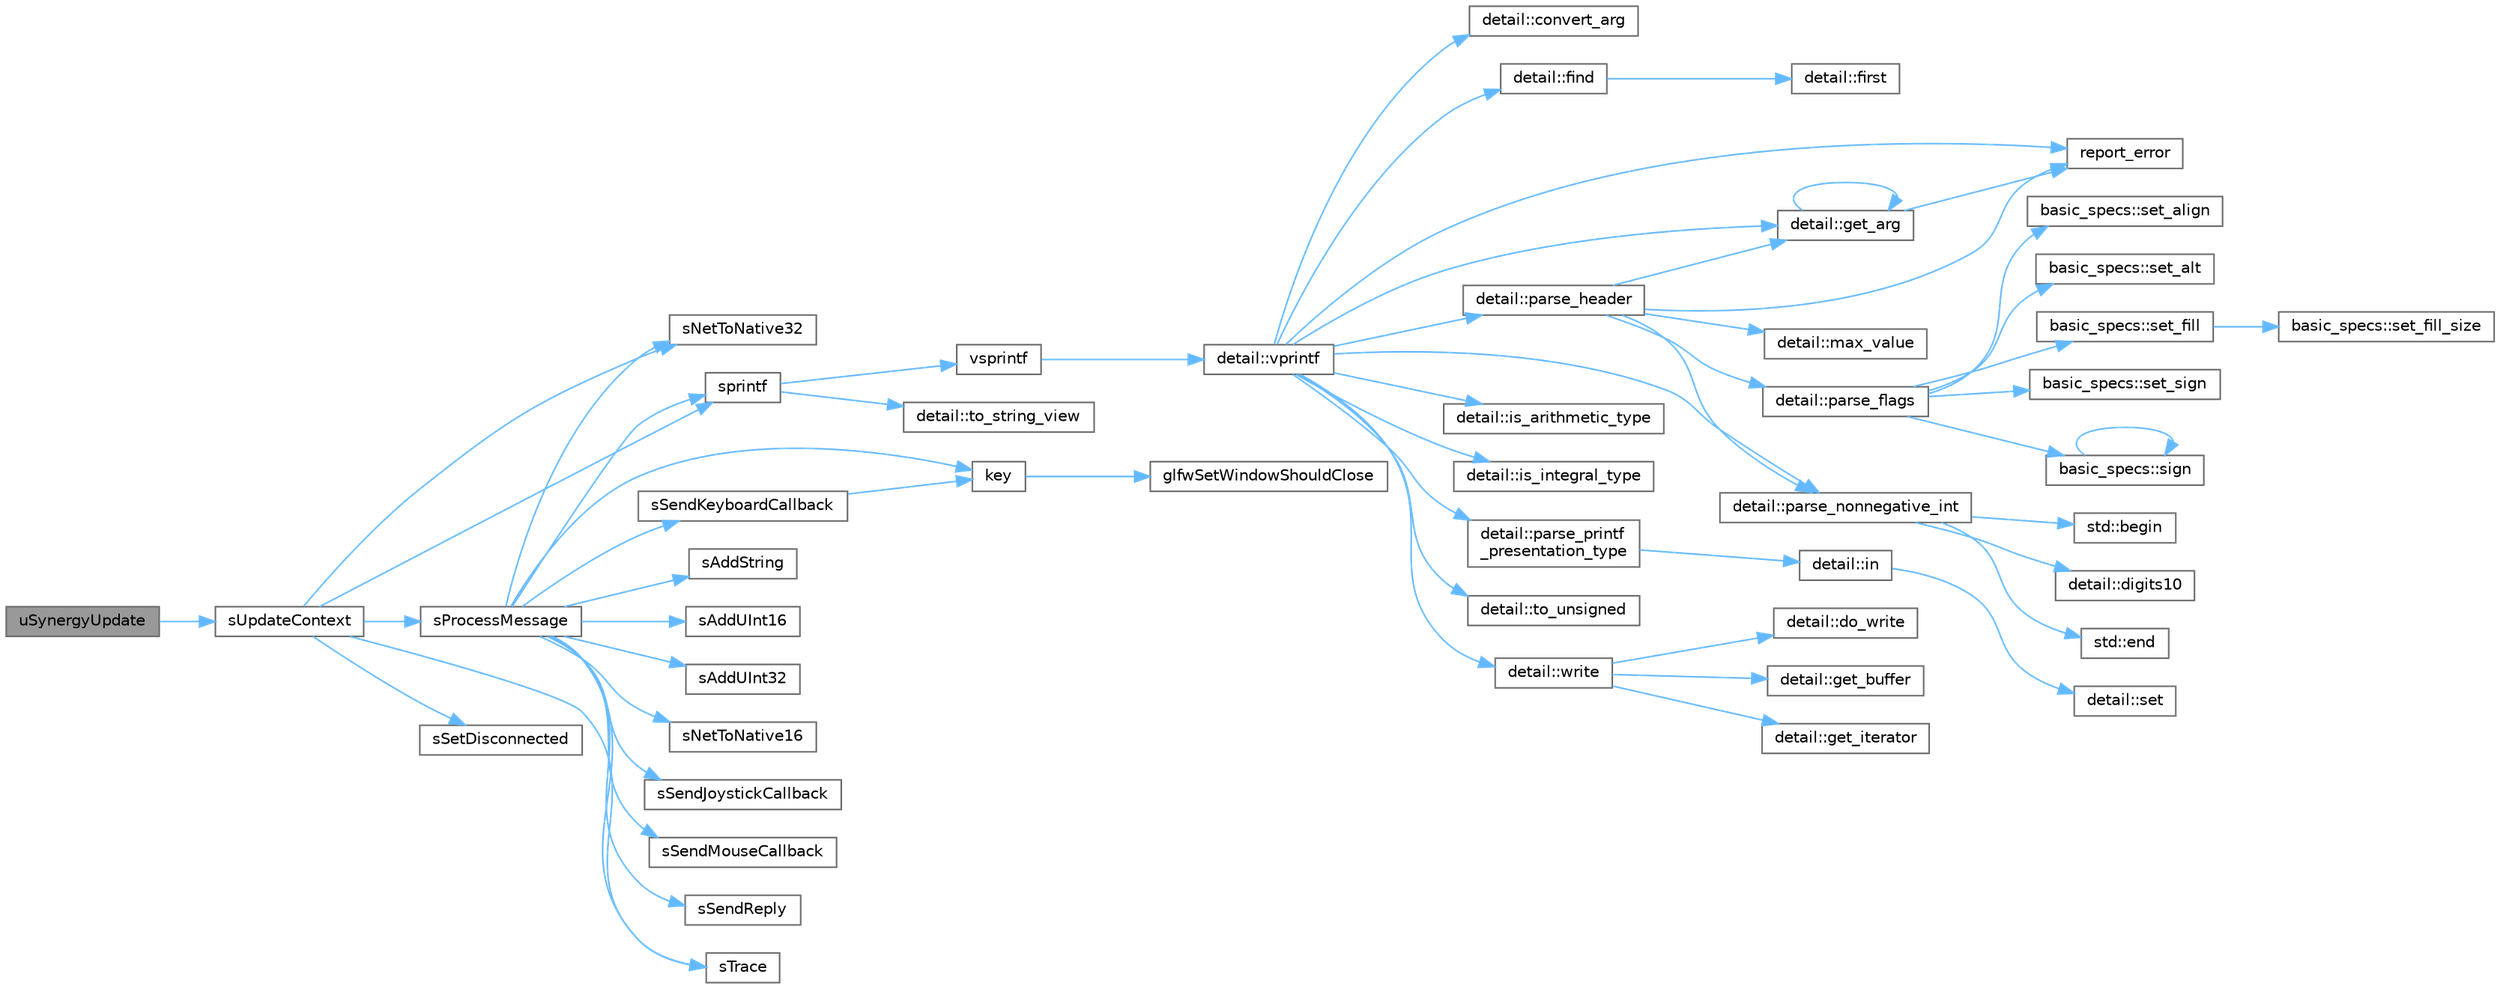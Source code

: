 digraph "uSynergyUpdate"
{
 // LATEX_PDF_SIZE
  bgcolor="transparent";
  edge [fontname=Helvetica,fontsize=10,labelfontname=Helvetica,labelfontsize=10];
  node [fontname=Helvetica,fontsize=10,shape=box,height=0.2,width=0.4];
  rankdir="LR";
  Node1 [id="Node000001",label="uSynergyUpdate",height=0.2,width=0.4,color="gray40", fillcolor="grey60", style="filled", fontcolor="black",tooltip="Update uSynergy"];
  Node1 -> Node2 [id="edge58_Node000001_Node000002",color="steelblue1",style="solid",tooltip=" "];
  Node2 [id="Node000002",label="sUpdateContext",height=0.2,width=0.4,color="grey40", fillcolor="white", style="filled",URL="$u_synergy_8c.html#aa077c2f4b105cab0b35202d6f7787c0b",tooltip="Update a connected context"];
  Node2 -> Node3 [id="edge59_Node000002_Node000003",color="steelblue1",style="solid",tooltip=" "];
  Node3 [id="Node000003",label="sNetToNative32",height=0.2,width=0.4,color="grey40", fillcolor="white", style="filled",URL="$u_synergy_8c.html#a451254cc8d2b2c7d7a7cb5105bd9948d",tooltip="Read 32 bit integer in network byte order and convert to native byte order"];
  Node2 -> Node4 [id="edge60_Node000002_Node000004",color="steelblue1",style="solid",tooltip=" "];
  Node4 [id="Node000004",label="sprintf",height=0.2,width=0.4,color="grey40", fillcolor="white", style="filled",URL="$printf_8h.html#aa7d2e7e454d3fe606a71504a119dc894",tooltip=" "];
  Node4 -> Node5 [id="edge61_Node000004_Node000005",color="steelblue1",style="solid",tooltip=" "];
  Node5 [id="Node000005",label="detail::to_string_view",height=0.2,width=0.4,color="grey40", fillcolor="white", style="filled",URL="$namespacedetail.html#abeae79fa3e1eded2d8fbd56cc9f0960e",tooltip=" "];
  Node4 -> Node6 [id="edge62_Node000004_Node000006",color="steelblue1",style="solid",tooltip=" "];
  Node6 [id="Node000006",label="vsprintf",height=0.2,width=0.4,color="grey40", fillcolor="white", style="filled",URL="$printf_8h.html#a5e1075a6c1fce5050424f97a2fac648f",tooltip=" "];
  Node6 -> Node7 [id="edge63_Node000006_Node000007",color="steelblue1",style="solid",tooltip=" "];
  Node7 [id="Node000007",label="detail::vprintf",height=0.2,width=0.4,color="grey40", fillcolor="white", style="filled",URL="$namespacedetail.html#a1c8c2218e4c822aa8f743fb9c573717f",tooltip=" "];
  Node7 -> Node8 [id="edge64_Node000007_Node000008",color="steelblue1",style="solid",tooltip=" "];
  Node8 [id="Node000008",label="detail::convert_arg",height=0.2,width=0.4,color="grey40", fillcolor="white", style="filled",URL="$namespacedetail.html#a03c11572c9a664266d6925f327dec7f3",tooltip=" "];
  Node7 -> Node9 [id="edge65_Node000007_Node000009",color="steelblue1",style="solid",tooltip=" "];
  Node9 [id="Node000009",label="detail::find",height=0.2,width=0.4,color="grey40", fillcolor="white", style="filled",URL="$namespacedetail.html#a6b71952fab3dc32f3edb2c3e9811d8d9",tooltip=" "];
  Node9 -> Node10 [id="edge66_Node000009_Node000010",color="steelblue1",style="solid",tooltip=" "];
  Node10 [id="Node000010",label="detail::first",height=0.2,width=0.4,color="grey40", fillcolor="white", style="filled",URL="$namespacedetail.html#a02319a3deb124802b88b61f85987df5e",tooltip=" "];
  Node7 -> Node11 [id="edge67_Node000007_Node000011",color="steelblue1",style="solid",tooltip=" "];
  Node11 [id="Node000011",label="detail::get_arg",height=0.2,width=0.4,color="grey40", fillcolor="white", style="filled",URL="$namespacedetail.html#a342ef250e45bd09b2ef666b6fae1c355",tooltip=" "];
  Node11 -> Node11 [id="edge68_Node000011_Node000011",color="steelblue1",style="solid",tooltip=" "];
  Node11 -> Node12 [id="edge69_Node000011_Node000012",color="steelblue1",style="solid",tooltip=" "];
  Node12 [id="Node000012",label="report_error",height=0.2,width=0.4,color="grey40", fillcolor="white", style="filled",URL="$format-inl_8h.html#a5555893692b00b61b3886349332fd01f",tooltip=" "];
  Node7 -> Node13 [id="edge70_Node000007_Node000013",color="steelblue1",style="solid",tooltip=" "];
  Node13 [id="Node000013",label="detail::is_arithmetic_type",height=0.2,width=0.4,color="grey40", fillcolor="white", style="filled",URL="$namespacedetail.html#a802c50a56a3495fdab6020b375ba1389",tooltip=" "];
  Node7 -> Node14 [id="edge71_Node000007_Node000014",color="steelblue1",style="solid",tooltip=" "];
  Node14 [id="Node000014",label="detail::is_integral_type",height=0.2,width=0.4,color="grey40", fillcolor="white", style="filled",URL="$namespacedetail.html#a2a60f8d1bee41b803f43fc42b707b5d1",tooltip=" "];
  Node7 -> Node15 [id="edge72_Node000007_Node000015",color="steelblue1",style="solid",tooltip=" "];
  Node15 [id="Node000015",label="detail::parse_header",height=0.2,width=0.4,color="grey40", fillcolor="white", style="filled",URL="$namespacedetail.html#afc9d93e58b8edb8077f8bc8eee7f4035",tooltip=" "];
  Node15 -> Node11 [id="edge73_Node000015_Node000011",color="steelblue1",style="solid",tooltip=" "];
  Node15 -> Node16 [id="edge74_Node000015_Node000016",color="steelblue1",style="solid",tooltip=" "];
  Node16 [id="Node000016",label="detail::max_value",height=0.2,width=0.4,color="grey40", fillcolor="white", style="filled",URL="$namespacedetail.html#a45c2130c44ebe54179eafcee3cda2bfb",tooltip=" "];
  Node15 -> Node17 [id="edge75_Node000015_Node000017",color="steelblue1",style="solid",tooltip=" "];
  Node17 [id="Node000017",label="detail::parse_flags",height=0.2,width=0.4,color="grey40", fillcolor="white", style="filled",URL="$namespacedetail.html#a4213daed116a37e1767881da51238261",tooltip=" "];
  Node17 -> Node18 [id="edge76_Node000017_Node000018",color="steelblue1",style="solid",tooltip=" "];
  Node18 [id="Node000018",label="basic_specs::set_align",height=0.2,width=0.4,color="grey40", fillcolor="white", style="filled",URL="$classbasic__specs.html#ad73b6f854341aaabc744bf54e6ea6af6",tooltip=" "];
  Node17 -> Node19 [id="edge77_Node000017_Node000019",color="steelblue1",style="solid",tooltip=" "];
  Node19 [id="Node000019",label="basic_specs::set_alt",height=0.2,width=0.4,color="grey40", fillcolor="white", style="filled",URL="$classbasic__specs.html#a5f10314706a8a3d579f882f30d283b61",tooltip=" "];
  Node17 -> Node20 [id="edge78_Node000017_Node000020",color="steelblue1",style="solid",tooltip=" "];
  Node20 [id="Node000020",label="basic_specs::set_fill",height=0.2,width=0.4,color="grey40", fillcolor="white", style="filled",URL="$classbasic__specs.html#a1600987fb39fed5dfdac21b218061a9e",tooltip=" "];
  Node20 -> Node21 [id="edge79_Node000020_Node000021",color="steelblue1",style="solid",tooltip=" "];
  Node21 [id="Node000021",label="basic_specs::set_fill_size",height=0.2,width=0.4,color="grey40", fillcolor="white", style="filled",URL="$classbasic__specs.html#a4b36db5ad1e38169bd6653635d5e69cd",tooltip=" "];
  Node17 -> Node22 [id="edge80_Node000017_Node000022",color="steelblue1",style="solid",tooltip=" "];
  Node22 [id="Node000022",label="basic_specs::set_sign",height=0.2,width=0.4,color="grey40", fillcolor="white", style="filled",URL="$classbasic__specs.html#a7020ec66ba6918727e4102567c5c731a",tooltip=" "];
  Node17 -> Node23 [id="edge81_Node000017_Node000023",color="steelblue1",style="solid",tooltip=" "];
  Node23 [id="Node000023",label="basic_specs::sign",height=0.2,width=0.4,color="grey40", fillcolor="white", style="filled",URL="$classbasic__specs.html#a380e6ff33a8ae05e3ef479bf95696ad2",tooltip=" "];
  Node23 -> Node23 [id="edge82_Node000023_Node000023",color="steelblue1",style="solid",tooltip=" "];
  Node15 -> Node24 [id="edge83_Node000015_Node000024",color="steelblue1",style="solid",tooltip=" "];
  Node24 [id="Node000024",label="detail::parse_nonnegative_int",height=0.2,width=0.4,color="grey40", fillcolor="white", style="filled",URL="$namespacedetail.html#a338caba782225e115a9902d4d0835f5f",tooltip=" "];
  Node24 -> Node25 [id="edge84_Node000024_Node000025",color="steelblue1",style="solid",tooltip=" "];
  Node25 [id="Node000025",label="std::begin",height=0.2,width=0.4,color="grey40", fillcolor="white", style="filled",URL="$namespacestd.html#aec76fc52a775d29bc4058c8e1405045a",tooltip=" "];
  Node24 -> Node26 [id="edge85_Node000024_Node000026",color="steelblue1",style="solid",tooltip=" "];
  Node26 [id="Node000026",label="detail::digits10",height=0.2,width=0.4,color="grey40", fillcolor="white", style="filled",URL="$namespacedetail.html#a3a043db05db2d07deb2d98ba2d04b4eb",tooltip=" "];
  Node24 -> Node27 [id="edge86_Node000024_Node000027",color="steelblue1",style="solid",tooltip=" "];
  Node27 [id="Node000027",label="std::end",height=0.2,width=0.4,color="grey40", fillcolor="white", style="filled",URL="$namespacestd.html#a35f71a4c49ddf38bb590177e3a4b2598",tooltip=" "];
  Node15 -> Node12 [id="edge87_Node000015_Node000012",color="steelblue1",style="solid",tooltip=" "];
  Node7 -> Node24 [id="edge88_Node000007_Node000024",color="steelblue1",style="solid",tooltip=" "];
  Node7 -> Node28 [id="edge89_Node000007_Node000028",color="steelblue1",style="solid",tooltip=" "];
  Node28 [id="Node000028",label="detail::parse_printf\l_presentation_type",height=0.2,width=0.4,color="grey40", fillcolor="white", style="filled",URL="$namespacedetail.html#aa2cb095169b23e3a66260ad7078f44cc",tooltip=" "];
  Node28 -> Node29 [id="edge90_Node000028_Node000029",color="steelblue1",style="solid",tooltip=" "];
  Node29 [id="Node000029",label="detail::in",height=0.2,width=0.4,color="grey40", fillcolor="white", style="filled",URL="$namespacedetail.html#a52a5e2ed06c229dcf95ea5c46d48d05e",tooltip=" "];
  Node29 -> Node30 [id="edge91_Node000029_Node000030",color="steelblue1",style="solid",tooltip=" "];
  Node30 [id="Node000030",label="detail::set",height=0.2,width=0.4,color="grey40", fillcolor="white", style="filled",URL="$namespacedetail.html#ab484cd4186e1780becdc7f3118c29902",tooltip=" "];
  Node7 -> Node12 [id="edge92_Node000007_Node000012",color="steelblue1",style="solid",tooltip=" "];
  Node7 -> Node31 [id="edge93_Node000007_Node000031",color="steelblue1",style="solid",tooltip=" "];
  Node31 [id="Node000031",label="detail::to_unsigned",height=0.2,width=0.4,color="grey40", fillcolor="white", style="filled",URL="$namespacedetail.html#a4855e668246c731a97484efc329f2aac",tooltip=" "];
  Node7 -> Node32 [id="edge94_Node000007_Node000032",color="steelblue1",style="solid",tooltip=" "];
  Node32 [id="Node000032",label="detail::write",height=0.2,width=0.4,color="grey40", fillcolor="white", style="filled",URL="$namespacedetail.html#a29dacf26eedc9e3575fb57329a5ca0a3",tooltip=" "];
  Node32 -> Node33 [id="edge95_Node000032_Node000033",color="steelblue1",style="solid",tooltip=" "];
  Node33 [id="Node000033",label="detail::do_write",height=0.2,width=0.4,color="grey40", fillcolor="white", style="filled",URL="$namespacedetail.html#a5007cc441bd246a9096070c10d1ea683",tooltip=" "];
  Node32 -> Node34 [id="edge96_Node000032_Node000034",color="steelblue1",style="solid",tooltip=" "];
  Node34 [id="Node000034",label="detail::get_buffer",height=0.2,width=0.4,color="grey40", fillcolor="white", style="filled",URL="$namespacedetail.html#ad803bb19df422bc4c4f92d75c7564437",tooltip=" "];
  Node32 -> Node35 [id="edge97_Node000032_Node000035",color="steelblue1",style="solid",tooltip=" "];
  Node35 [id="Node000035",label="detail::get_iterator",height=0.2,width=0.4,color="grey40", fillcolor="white", style="filled",URL="$namespacedetail.html#a05e3e231207d3f28f83261c2e7ad2fe5",tooltip=" "];
  Node2 -> Node36 [id="edge98_Node000002_Node000036",color="steelblue1",style="solid",tooltip=" "];
  Node36 [id="Node000036",label="sProcessMessage",height=0.2,width=0.4,color="grey40", fillcolor="white", style="filled",URL="$u_synergy_8c.html#a59c2312641eb1efbd5aa83ada313f173",tooltip=" "];
  Node36 -> Node37 [id="edge99_Node000036_Node000037",color="steelblue1",style="solid",tooltip=" "];
  Node37 [id="Node000037",label="key",height=0.2,width=0.4,color="grey40", fillcolor="white", style="filled",URL="$gears_8c.html#accd6b5b92b78666e36543412d4ac14cd",tooltip=" "];
  Node37 -> Node38 [id="edge100_Node000037_Node000038",color="steelblue1",style="solid",tooltip=" "];
  Node38 [id="Node000038",label="glfwSetWindowShouldClose",height=0.2,width=0.4,color="grey40", fillcolor="white", style="filled",URL="$group__window.html#ga1cadeda7a1e2f224e06a8415d30741aa",tooltip="Sets the close flag of the specified window."];
  Node36 -> Node39 [id="edge101_Node000036_Node000039",color="steelblue1",style="solid",tooltip=" "];
  Node39 [id="Node000039",label="sAddString",height=0.2,width=0.4,color="grey40", fillcolor="white", style="filled",URL="$u_synergy_8c.html#a3ea1bd27a665c27e232fc69c5e407722",tooltip="Add string to reply packet"];
  Node36 -> Node40 [id="edge102_Node000036_Node000040",color="steelblue1",style="solid",tooltip=" "];
  Node40 [id="Node000040",label="sAddUInt16",height=0.2,width=0.4,color="grey40", fillcolor="white", style="filled",URL="$u_synergy_8c.html#af30a19d4377d2697b6129c22fe3aad51",tooltip="Add uint16 to reply packet"];
  Node36 -> Node41 [id="edge103_Node000036_Node000041",color="steelblue1",style="solid",tooltip=" "];
  Node41 [id="Node000041",label="sAddUInt32",height=0.2,width=0.4,color="grey40", fillcolor="white", style="filled",URL="$u_synergy_8c.html#a8357b9b2f76438a356c88936c62c92fc",tooltip="Add uint32 to reply packet"];
  Node36 -> Node42 [id="edge104_Node000036_Node000042",color="steelblue1",style="solid",tooltip=" "];
  Node42 [id="Node000042",label="sNetToNative16",height=0.2,width=0.4,color="grey40", fillcolor="white", style="filled",URL="$u_synergy_8c.html#a9ce6469268b71eb8174c28ac743f6e6c",tooltip="Read 16 bit integer in network byte order and convert to native byte order"];
  Node36 -> Node3 [id="edge105_Node000036_Node000003",color="steelblue1",style="solid",tooltip=" "];
  Node36 -> Node4 [id="edge106_Node000036_Node000004",color="steelblue1",style="solid",tooltip=" "];
  Node36 -> Node43 [id="edge107_Node000036_Node000043",color="steelblue1",style="solid",tooltip=" "];
  Node43 [id="Node000043",label="sSendJoystickCallback",height=0.2,width=0.4,color="grey40", fillcolor="white", style="filled",URL="$u_synergy_8c.html#ab947fe56d6fbc058d6e0bc1d1b9deac0",tooltip="Send joystick callback"];
  Node36 -> Node44 [id="edge108_Node000036_Node000044",color="steelblue1",style="solid",tooltip=" "];
  Node44 [id="Node000044",label="sSendKeyboardCallback",height=0.2,width=0.4,color="grey40", fillcolor="white", style="filled",URL="$u_synergy_8c.html#af2e7d38df6c86c7d67d21ae50146f021",tooltip="Send keyboard callback when a key has been pressed or released"];
  Node44 -> Node37 [id="edge109_Node000044_Node000037",color="steelblue1",style="solid",tooltip=" "];
  Node36 -> Node45 [id="edge110_Node000036_Node000045",color="steelblue1",style="solid",tooltip=" "];
  Node45 [id="Node000045",label="sSendMouseCallback",height=0.2,width=0.4,color="grey40", fillcolor="white", style="filled",URL="$u_synergy_8c.html#a28d251708a95ca59954286ecab943588",tooltip="Call mouse callback after a mouse event"];
  Node36 -> Node46 [id="edge111_Node000036_Node000046",color="steelblue1",style="solid",tooltip=" "];
  Node46 [id="Node000046",label="sSendReply",height=0.2,width=0.4,color="grey40", fillcolor="white", style="filled",URL="$u_synergy_8c.html#a6c0e66183f71c6a6eaf807d31db6248e",tooltip="Send reply packet"];
  Node36 -> Node47 [id="edge112_Node000036_Node000047",color="steelblue1",style="solid",tooltip=" "];
  Node47 [id="Node000047",label="sTrace",height=0.2,width=0.4,color="grey40", fillcolor="white", style="filled",URL="$u_synergy_8c.html#aaad4842683f74b54ec3691123438ac2b",tooltip="Trace text to client"];
  Node2 -> Node48 [id="edge113_Node000002_Node000048",color="steelblue1",style="solid",tooltip=" "];
  Node48 [id="Node000048",label="sSetDisconnected",height=0.2,width=0.4,color="grey40", fillcolor="white", style="filled",URL="$u_synergy_8c.html#a60210639e7bb4c9c248e111a7b1db483",tooltip="Mark context as being disconnected"];
  Node2 -> Node47 [id="edge114_Node000002_Node000047",color="steelblue1",style="solid",tooltip=" "];
}
